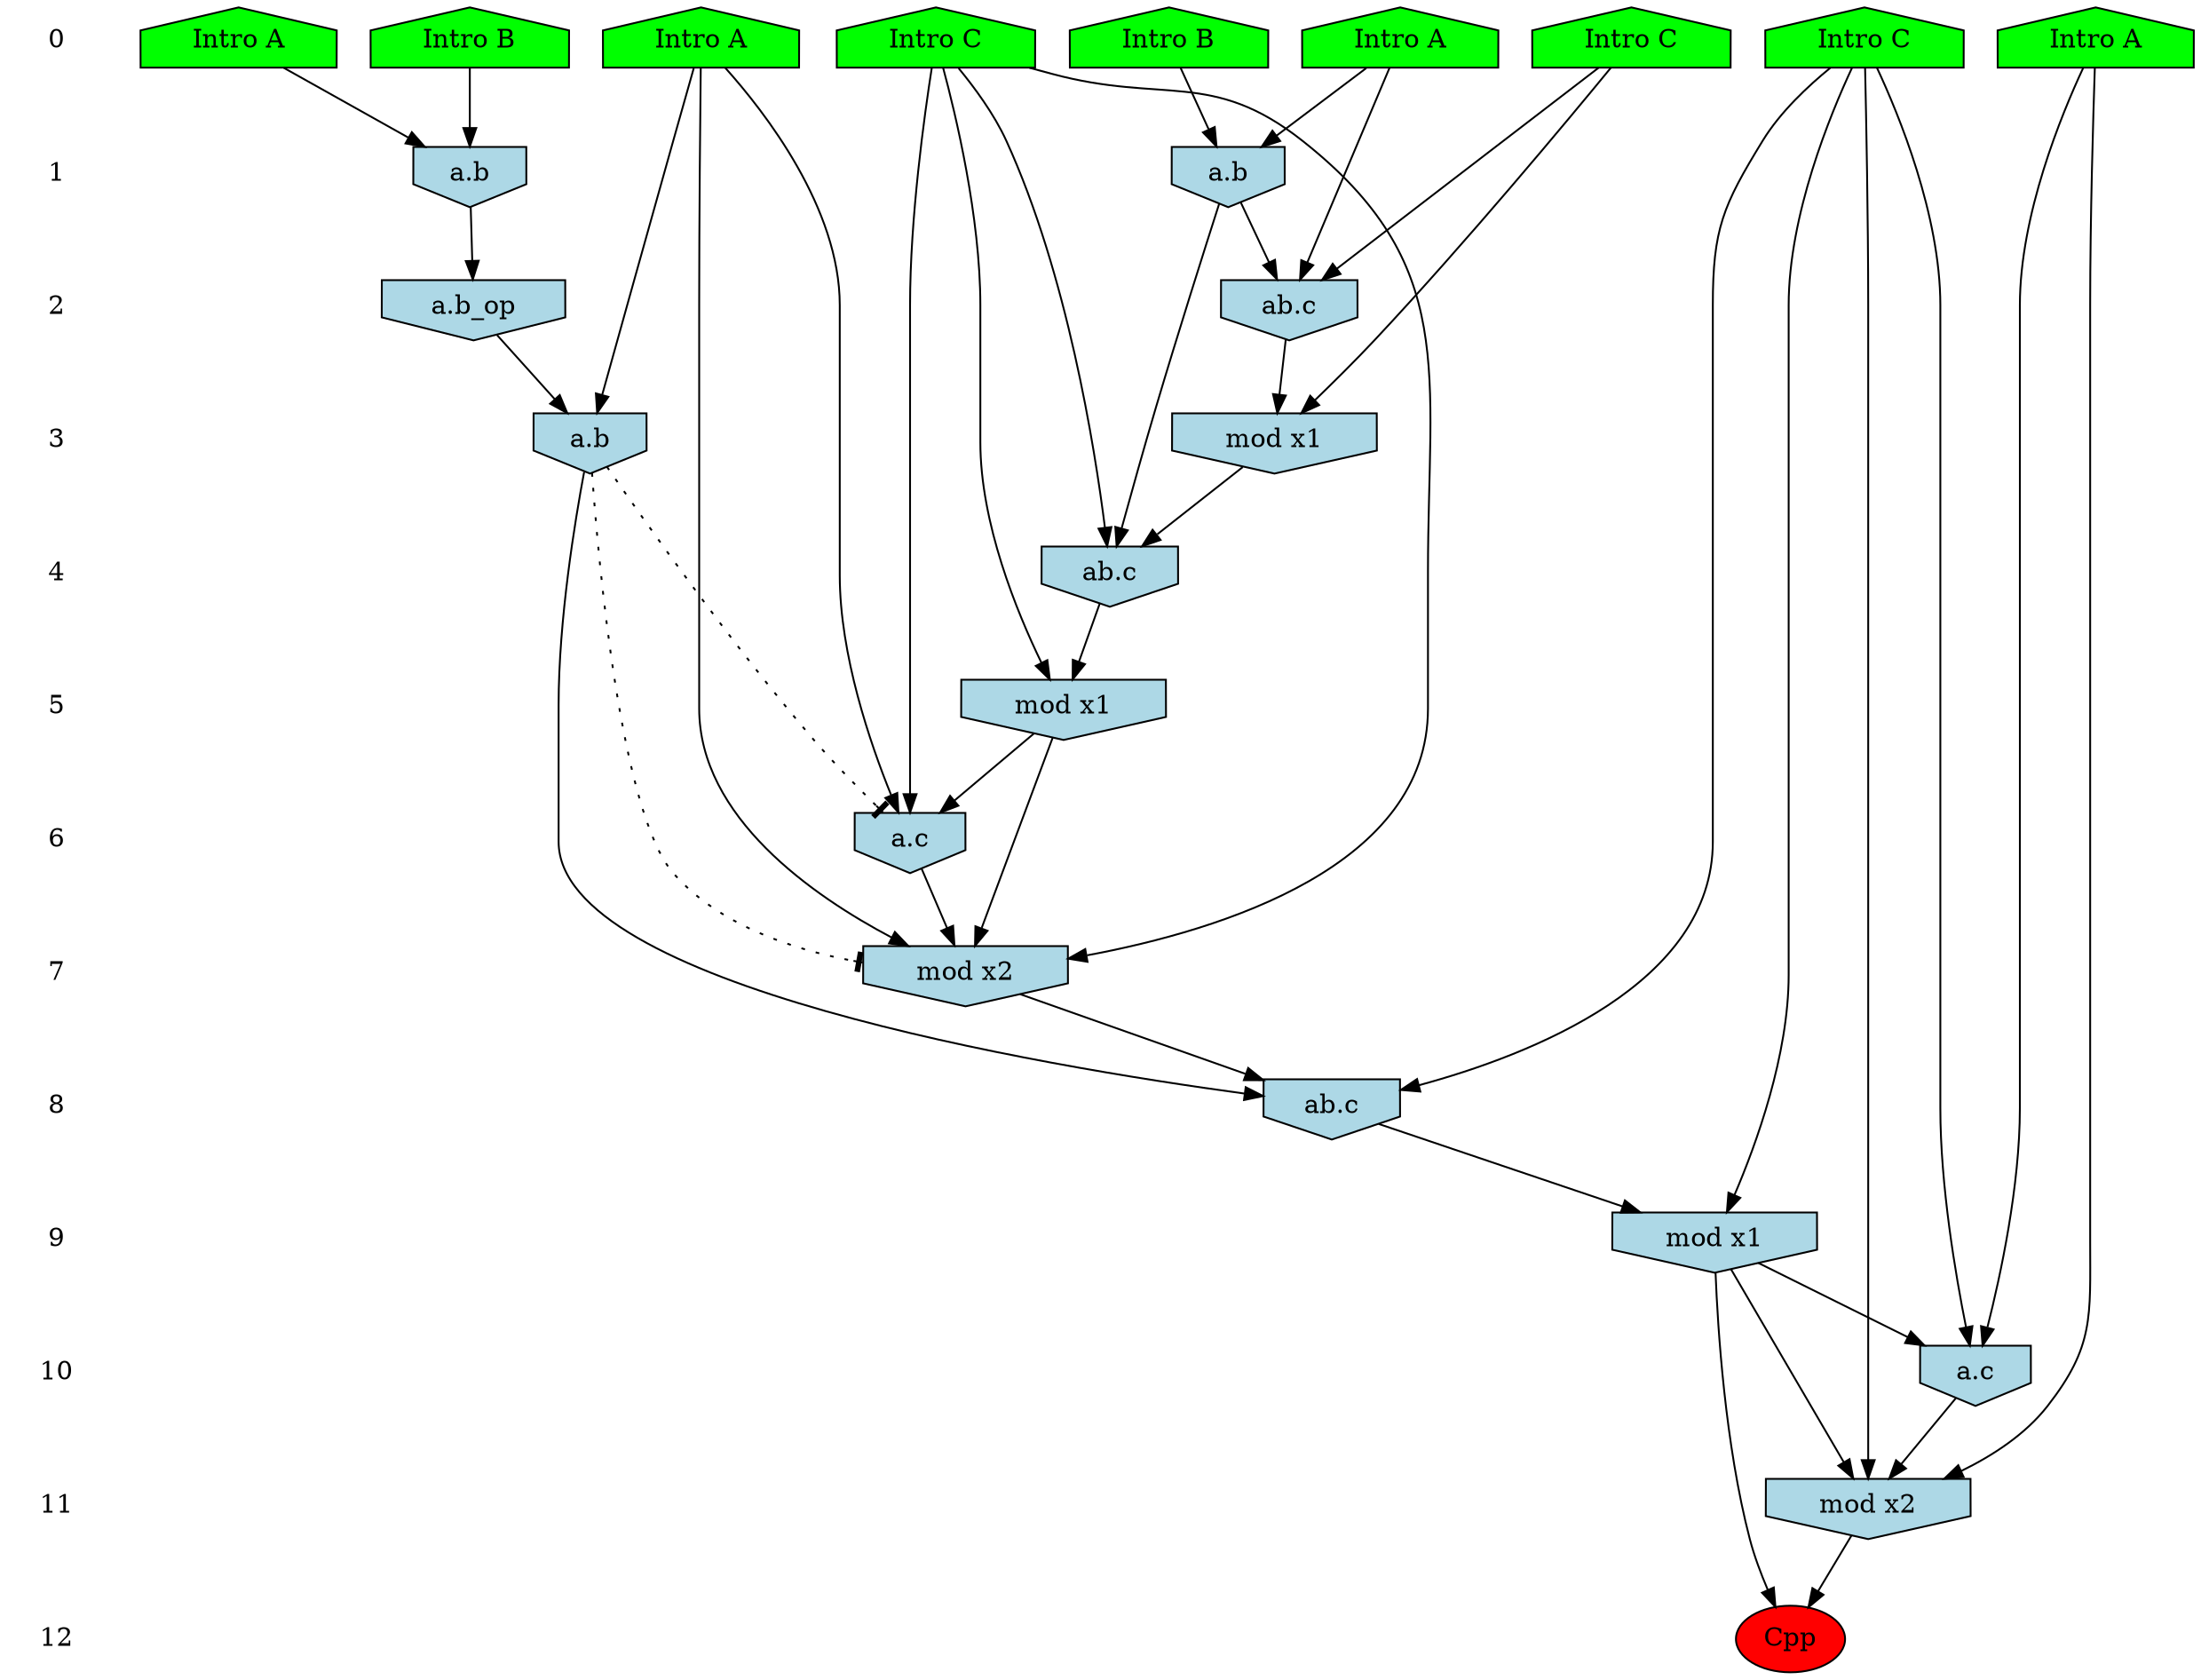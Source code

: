 /* Compression of 1 causal flows obtained in average at 1.466165E+01 t.u */
/* Compressed causal flows were: [2383] */
digraph G{
 ranksep=.5 ; 
{ rank = same ; "0" [shape=plaintext] ; node_1 [label ="Intro A", shape=house, style=filled, fillcolor=green] ;
node_2 [label ="Intro A", shape=house, style=filled, fillcolor=green] ;
node_3 [label ="Intro B", shape=house, style=filled, fillcolor=green] ;
node_4 [label ="Intro A", shape=house, style=filled, fillcolor=green] ;
node_5 [label ="Intro A", shape=house, style=filled, fillcolor=green] ;
node_6 [label ="Intro B", shape=house, style=filled, fillcolor=green] ;
node_7 [label ="Intro C", shape=house, style=filled, fillcolor=green] ;
node_8 [label ="Intro C", shape=house, style=filled, fillcolor=green] ;
node_9 [label ="Intro C", shape=house, style=filled, fillcolor=green] ;
}
{ rank = same ; "1" [shape=plaintext] ; node_10 [label="a.b", shape=invhouse, style=filled, fillcolor = lightblue] ;
node_15 [label="a.b", shape=invhouse, style=filled, fillcolor = lightblue] ;
}
{ rank = same ; "2" [shape=plaintext] ; node_11 [label="ab.c", shape=invhouse, style=filled, fillcolor = lightblue] ;
node_16 [label="a.b_op", shape=invhouse, style=filled, fillcolor = lightblue] ;
}
{ rank = same ; "3" [shape=plaintext] ; node_12 [label="mod x1", shape=invhouse, style=filled, fillcolor = lightblue] ;
node_19 [label="a.b", shape=invhouse, style=filled, fillcolor = lightblue] ;
}
{ rank = same ; "4" [shape=plaintext] ; node_13 [label="ab.c", shape=invhouse, style=filled, fillcolor = lightblue] ;
}
{ rank = same ; "5" [shape=plaintext] ; node_14 [label="mod x1", shape=invhouse, style=filled, fillcolor = lightblue] ;
}
{ rank = same ; "6" [shape=plaintext] ; node_17 [label="a.c", shape=invhouse, style=filled, fillcolor = lightblue] ;
}
{ rank = same ; "7" [shape=plaintext] ; node_18 [label="mod x2", shape=invhouse, style=filled, fillcolor = lightblue] ;
}
{ rank = same ; "8" [shape=plaintext] ; node_20 [label="ab.c", shape=invhouse, style=filled, fillcolor = lightblue] ;
}
{ rank = same ; "9" [shape=plaintext] ; node_21 [label="mod x1", shape=invhouse, style=filled, fillcolor = lightblue] ;
}
{ rank = same ; "10" [shape=plaintext] ; node_22 [label="a.c", shape=invhouse, style=filled, fillcolor = lightblue] ;
}
{ rank = same ; "11" [shape=plaintext] ; node_23 [label="mod x2", shape=invhouse, style=filled, fillcolor = lightblue] ;
}
{ rank = same ; "12" [shape=plaintext] ; node_24 [label ="Cpp", style=filled, fillcolor=red] ;
}
"0" -> "1" [style="invis"]; 
"1" -> "2" [style="invis"]; 
"2" -> "3" [style="invis"]; 
"3" -> "4" [style="invis"]; 
"4" -> "5" [style="invis"]; 
"5" -> "6" [style="invis"]; 
"6" -> "7" [style="invis"]; 
"7" -> "8" [style="invis"]; 
"8" -> "9" [style="invis"]; 
"9" -> "10" [style="invis"]; 
"10" -> "11" [style="invis"]; 
"11" -> "12" [style="invis"]; 
node_3 -> node_10
node_5 -> node_10
node_5 -> node_11
node_8 -> node_11
node_10 -> node_11
node_8 -> node_12
node_11 -> node_12
node_9 -> node_13
node_10 -> node_13
node_12 -> node_13
node_9 -> node_14
node_13 -> node_14
node_4 -> node_15
node_6 -> node_15
node_15 -> node_16
node_2 -> node_17
node_9 -> node_17
node_14 -> node_17
node_2 -> node_18
node_9 -> node_18
node_14 -> node_18
node_17 -> node_18
node_2 -> node_19
node_16 -> node_19
node_7 -> node_20
node_18 -> node_20
node_19 -> node_20
node_7 -> node_21
node_20 -> node_21
node_1 -> node_22
node_7 -> node_22
node_21 -> node_22
node_1 -> node_23
node_7 -> node_23
node_21 -> node_23
node_22 -> node_23
node_21 -> node_24
node_23 -> node_24
node_19 -> node_18 [style=dotted, arrowhead = tee] 
node_19 -> node_17 [style=dotted, arrowhead = tee] 
}
/*
 Dot generation time: 0.000124
*/